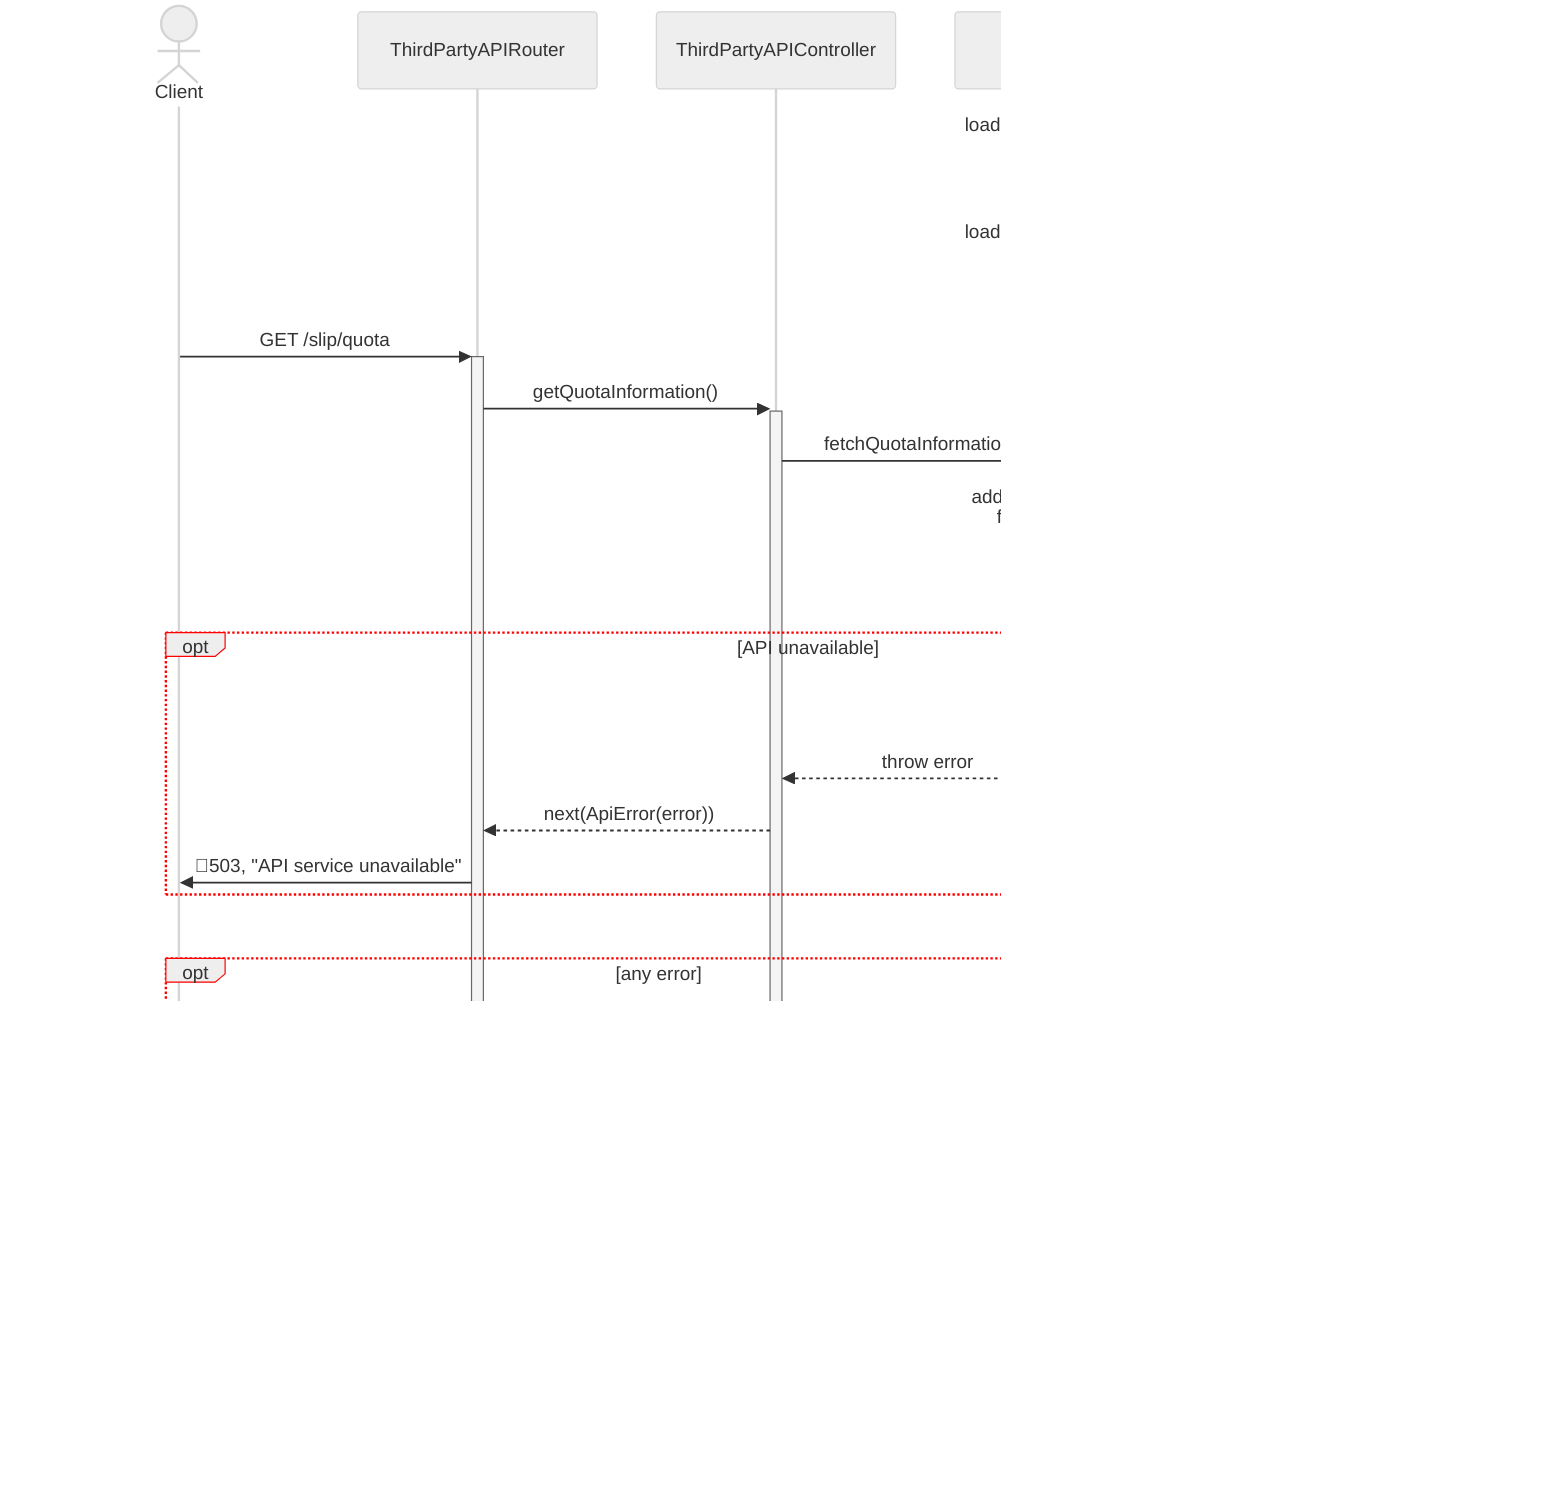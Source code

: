 %%{
    init: {
        "theme":"neutral",
        "themeVariables": {
            'labelBoxBorderColor': '#ff0000'
        },
        "sequence": { 
            "wrap": true, 
            "width": 202 
        } 
    }
}%%
sequenceDiagram
    Actor Client
    participant Router as ThirdPartyAPIRouter
    participant Cont as ThirdPartyAPIController
    participant ApiClient as EasySlipService
    Actor Api as EasySlipApi
    %% EASYSLIP_API document = "https://developer.easyslip.com/document"

    %% add EASYSLIP_API_URL = "https://developer.easyslip.com/api/v1"<br>to .env
    %% add EASYSLIP_API_KEY from Easy api to .env
    
    ApiClient->>ApiClient: load EASYSLIP_API_URL from .env
    ApiClient->>ApiClient: load EASYSLIP_API_KEY from .env

    Client->>+Router: GET /slip/quota
    Router->>+Cont: getQuotaInformation()
    Cont->>+ApiClient: fetchQuotaInformation()
    ApiClient->>ApiClient: add EASYSLIP_API_KEY from .env to Header
    ApiClient->>+Api: GET /me
    opt API unavailable
        Api-->>ApiClient: 🔴500, any error
        ApiClient-->>Cont: throw error 
        Cont-->>Router: next(ApiError(error)) 
        Router->>Client: 🔴503, "API service unavailable"
    end
    Api-->>-ApiClient: Return quota information object
    opt any error
        ApiClient-->>Cont: throw any error
        Cont-->>Router: next(error)
        Router-->>Client: 🔴500, "internal server error"
    end
    ApiClient-->>-Cont: Return quota information object
    Cont-->>-Router: formatResponse("slipApi quota info", data: {quotaInfo})
    Router-->>-Client: 🟢200, "slipApi quota info", data: {quotaInfo}